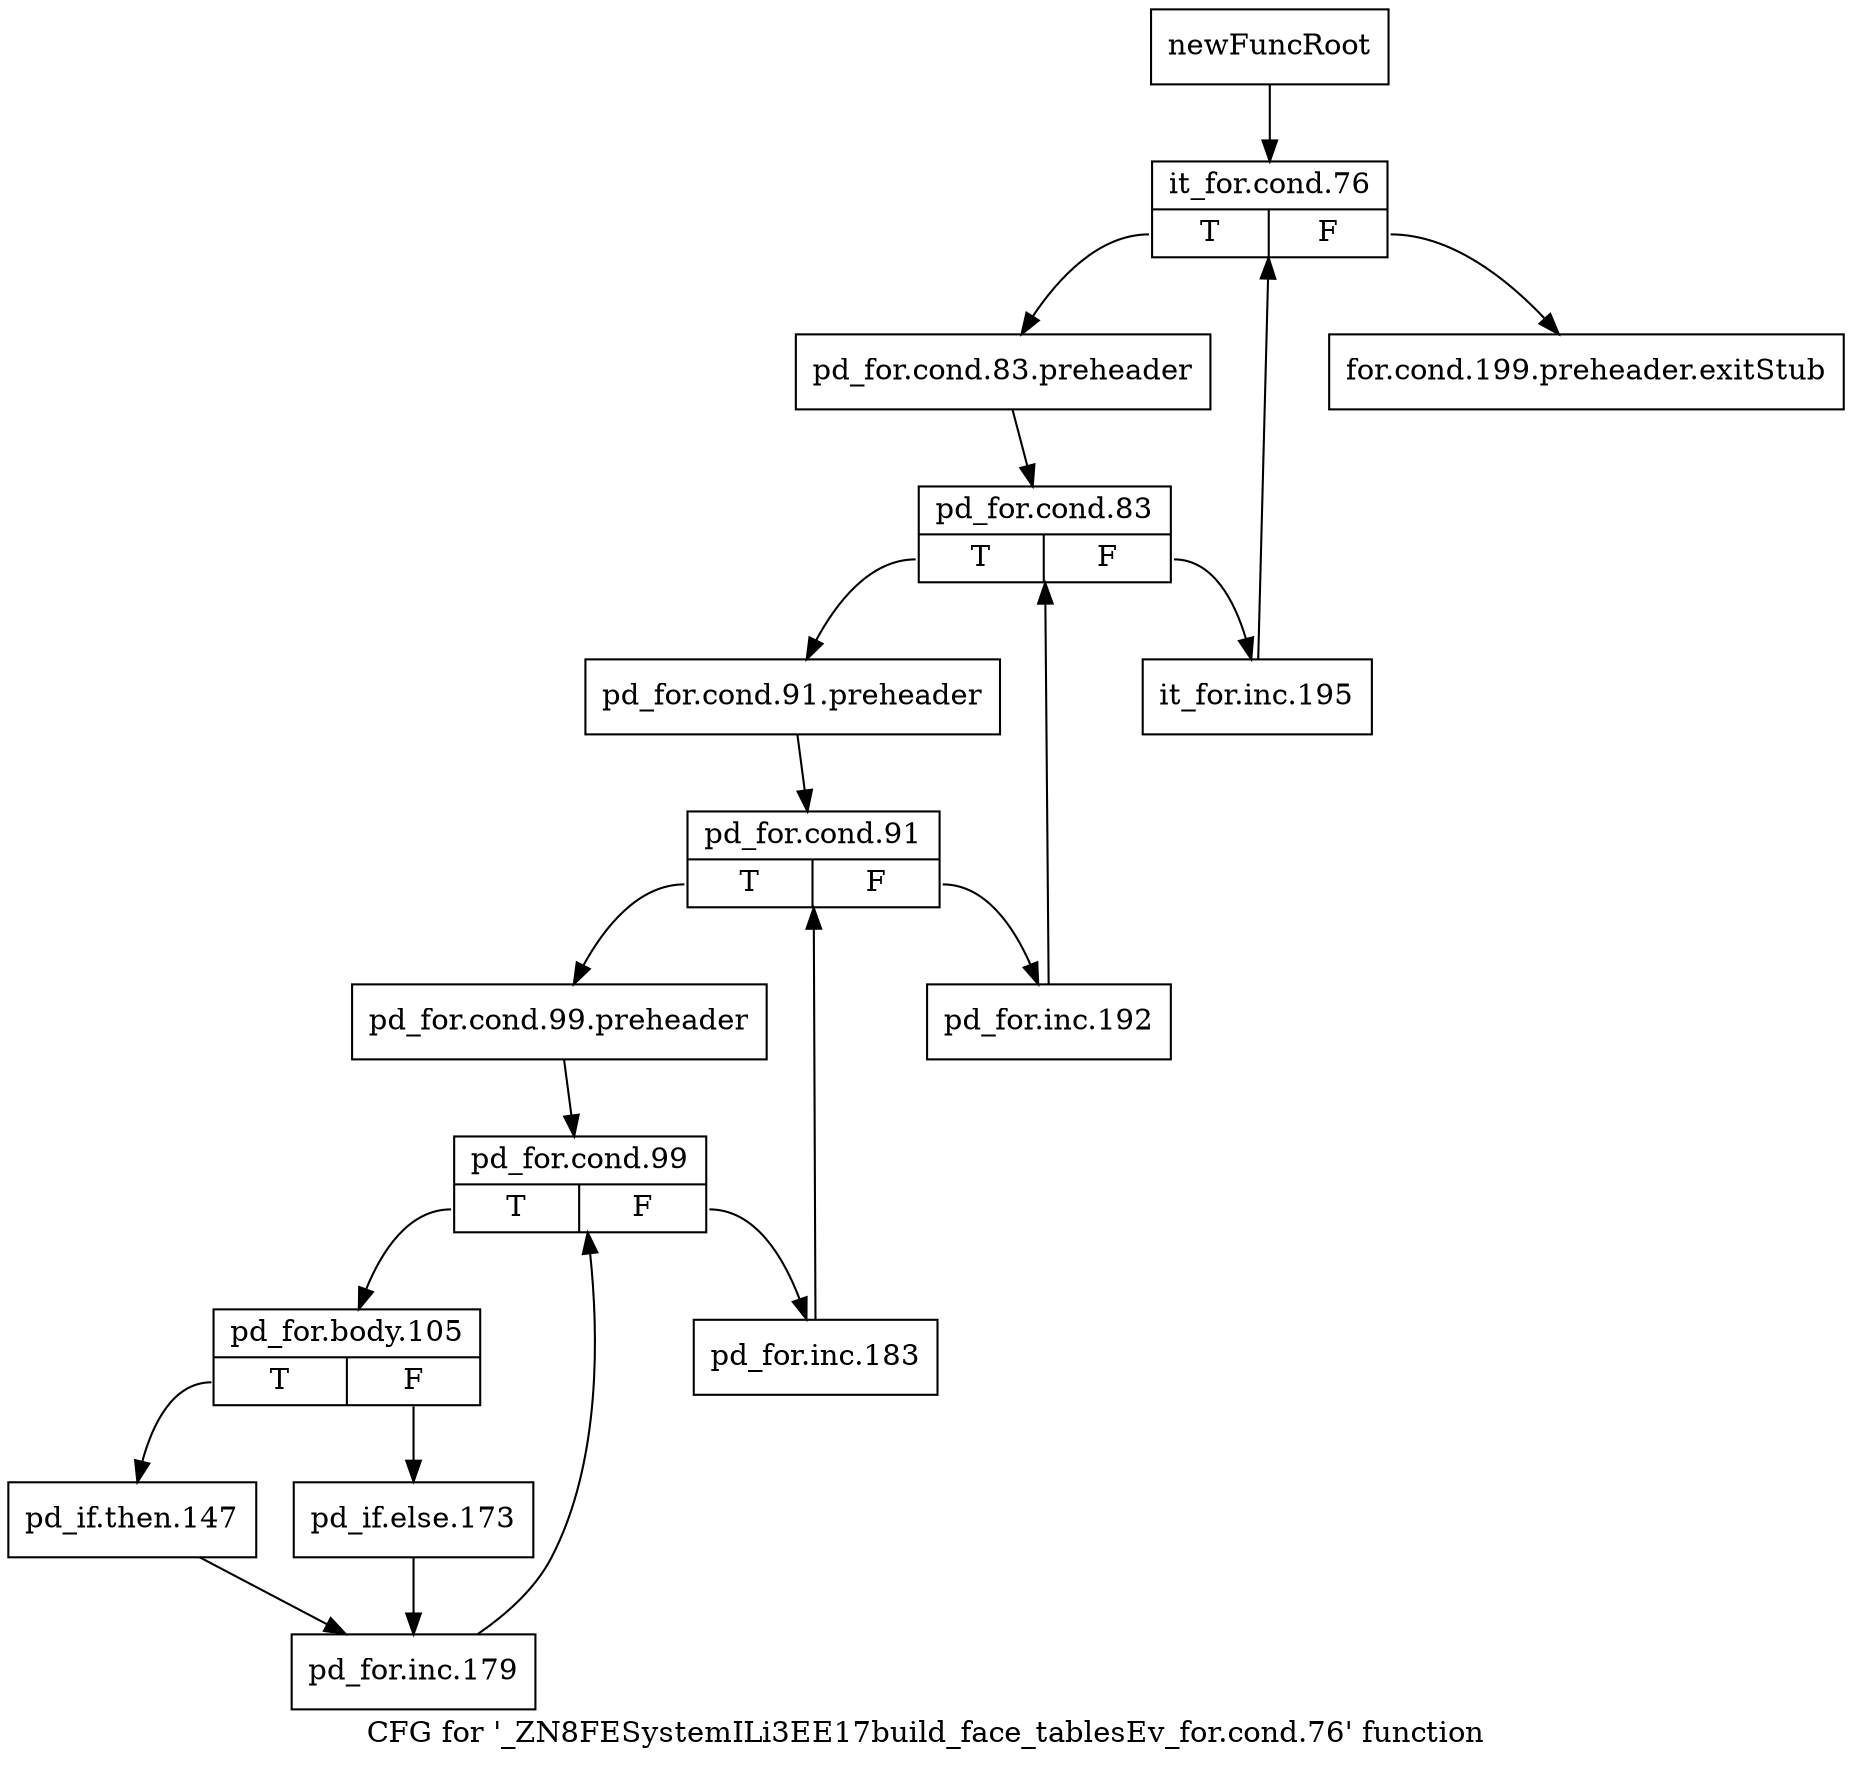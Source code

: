 digraph "CFG for '_ZN8FESystemILi3EE17build_face_tablesEv_for.cond.76' function" {
	label="CFG for '_ZN8FESystemILi3EE17build_face_tablesEv_for.cond.76' function";

	Node0x91cf480 [shape=record,label="{newFuncRoot}"];
	Node0x91cf480 -> Node0x91cf520;
	Node0x91cf4d0 [shape=record,label="{for.cond.199.preheader.exitStub}"];
	Node0x91cf520 [shape=record,label="{it_for.cond.76|{<s0>T|<s1>F}}"];
	Node0x91cf520:s0 -> Node0x91cf570;
	Node0x91cf520:s1 -> Node0x91cf4d0;
	Node0x91cf570 [shape=record,label="{pd_for.cond.83.preheader}"];
	Node0x91cf570 -> Node0x91cf5c0;
	Node0x91cf5c0 [shape=record,label="{pd_for.cond.83|{<s0>T|<s1>F}}"];
	Node0x91cf5c0:s0 -> Node0x91cf660;
	Node0x91cf5c0:s1 -> Node0x91cf610;
	Node0x91cf610 [shape=record,label="{it_for.inc.195}"];
	Node0x91cf610 -> Node0x91cf520;
	Node0x91cf660 [shape=record,label="{pd_for.cond.91.preheader}"];
	Node0x91cf660 -> Node0x91cf6b0;
	Node0x91cf6b0 [shape=record,label="{pd_for.cond.91|{<s0>T|<s1>F}}"];
	Node0x91cf6b0:s0 -> Node0x91cf750;
	Node0x91cf6b0:s1 -> Node0x91cf700;
	Node0x91cf700 [shape=record,label="{pd_for.inc.192}"];
	Node0x91cf700 -> Node0x91cf5c0;
	Node0x91cf750 [shape=record,label="{pd_for.cond.99.preheader}"];
	Node0x91cf750 -> Node0x91cf7a0;
	Node0x91cf7a0 [shape=record,label="{pd_for.cond.99|{<s0>T|<s1>F}}"];
	Node0x91cf7a0:s0 -> Node0x91cf840;
	Node0x91cf7a0:s1 -> Node0x91cf7f0;
	Node0x91cf7f0 [shape=record,label="{pd_for.inc.183}"];
	Node0x91cf7f0 -> Node0x91cf6b0;
	Node0x91cf840 [shape=record,label="{pd_for.body.105|{<s0>T|<s1>F}}"];
	Node0x91cf840:s0 -> Node0x91cf8e0;
	Node0x91cf840:s1 -> Node0x91cf890;
	Node0x91cf890 [shape=record,label="{pd_if.else.173}"];
	Node0x91cf890 -> Node0x91cf930;
	Node0x91cf8e0 [shape=record,label="{pd_if.then.147}"];
	Node0x91cf8e0 -> Node0x91cf930;
	Node0x91cf930 [shape=record,label="{pd_for.inc.179}"];
	Node0x91cf930 -> Node0x91cf7a0;
}

